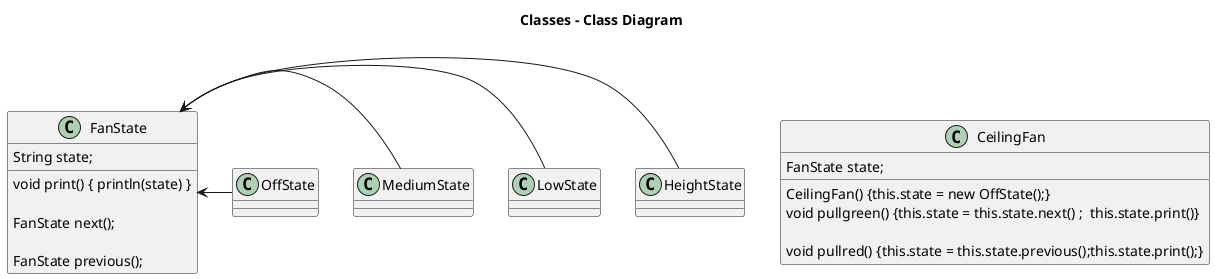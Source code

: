 @startuml

title Classes - Class Diagram


class FanState {

    String state;
    void print() { println(state) }

    FanState next();

    FanState previous();
}

FanState <- HeightState
FanState <- LowState
FanState <- MediumState
FanState <- OffState

class CeilingFan  {
    FanState state;

    CeilingFan() {this.state = new OffState();}




    void pullgreen() {this.state = this.state.next() ;  this.state.print()}

     void pullred() {this.state = this.state.previous();this.state.print();}
}



@enduml